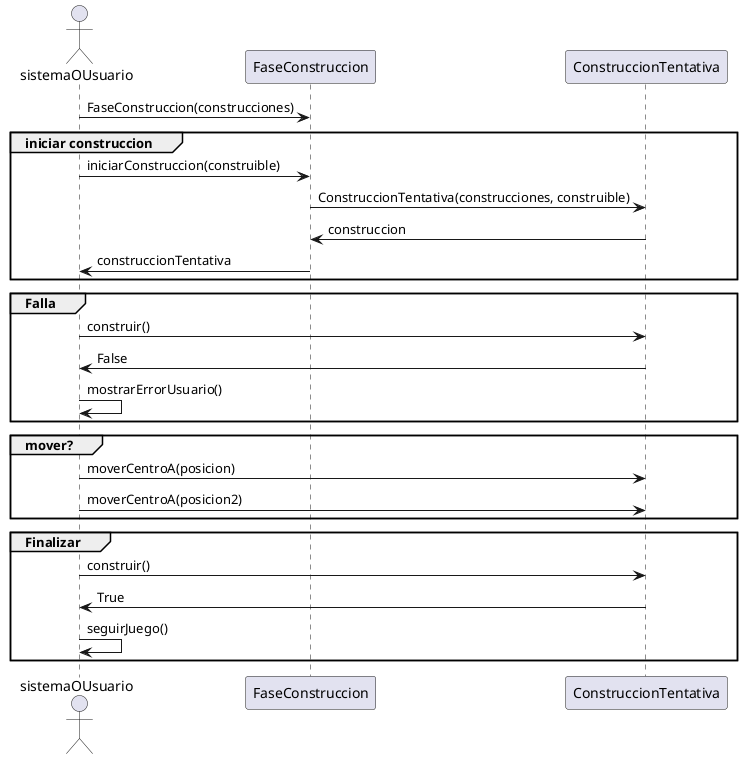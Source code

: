 @startuml

Actor sistemaOUsuario as sis

sis -> FaseConstruccion : FaseConstruccion(construcciones)

group iniciar construccion
sis-> FaseConstruccion: iniciarConstruccion(construible)
FaseConstruccion -> ConstruccionTentativa: ConstruccionTentativa(construcciones, construible)
ConstruccionTentativa->  FaseConstruccion: construccion
FaseConstruccion -> sis: construccionTentativa
end

group Falla

sis -> ConstruccionTentativa: construir()
ConstruccionTentativa-> sis: False
sis-> sis : mostrarErrorUsuario()
end group


group mover?
sis -> ConstruccionTentativa : moverCentroA(posicion)
sis -> ConstruccionTentativa : moverCentroA(posicion2)
end group

group Finalizar
sis -> ConstruccionTentativa: construir()
ConstruccionTentativa-> sis: True
sis-> sis: seguirJuego()
end group


@enduml